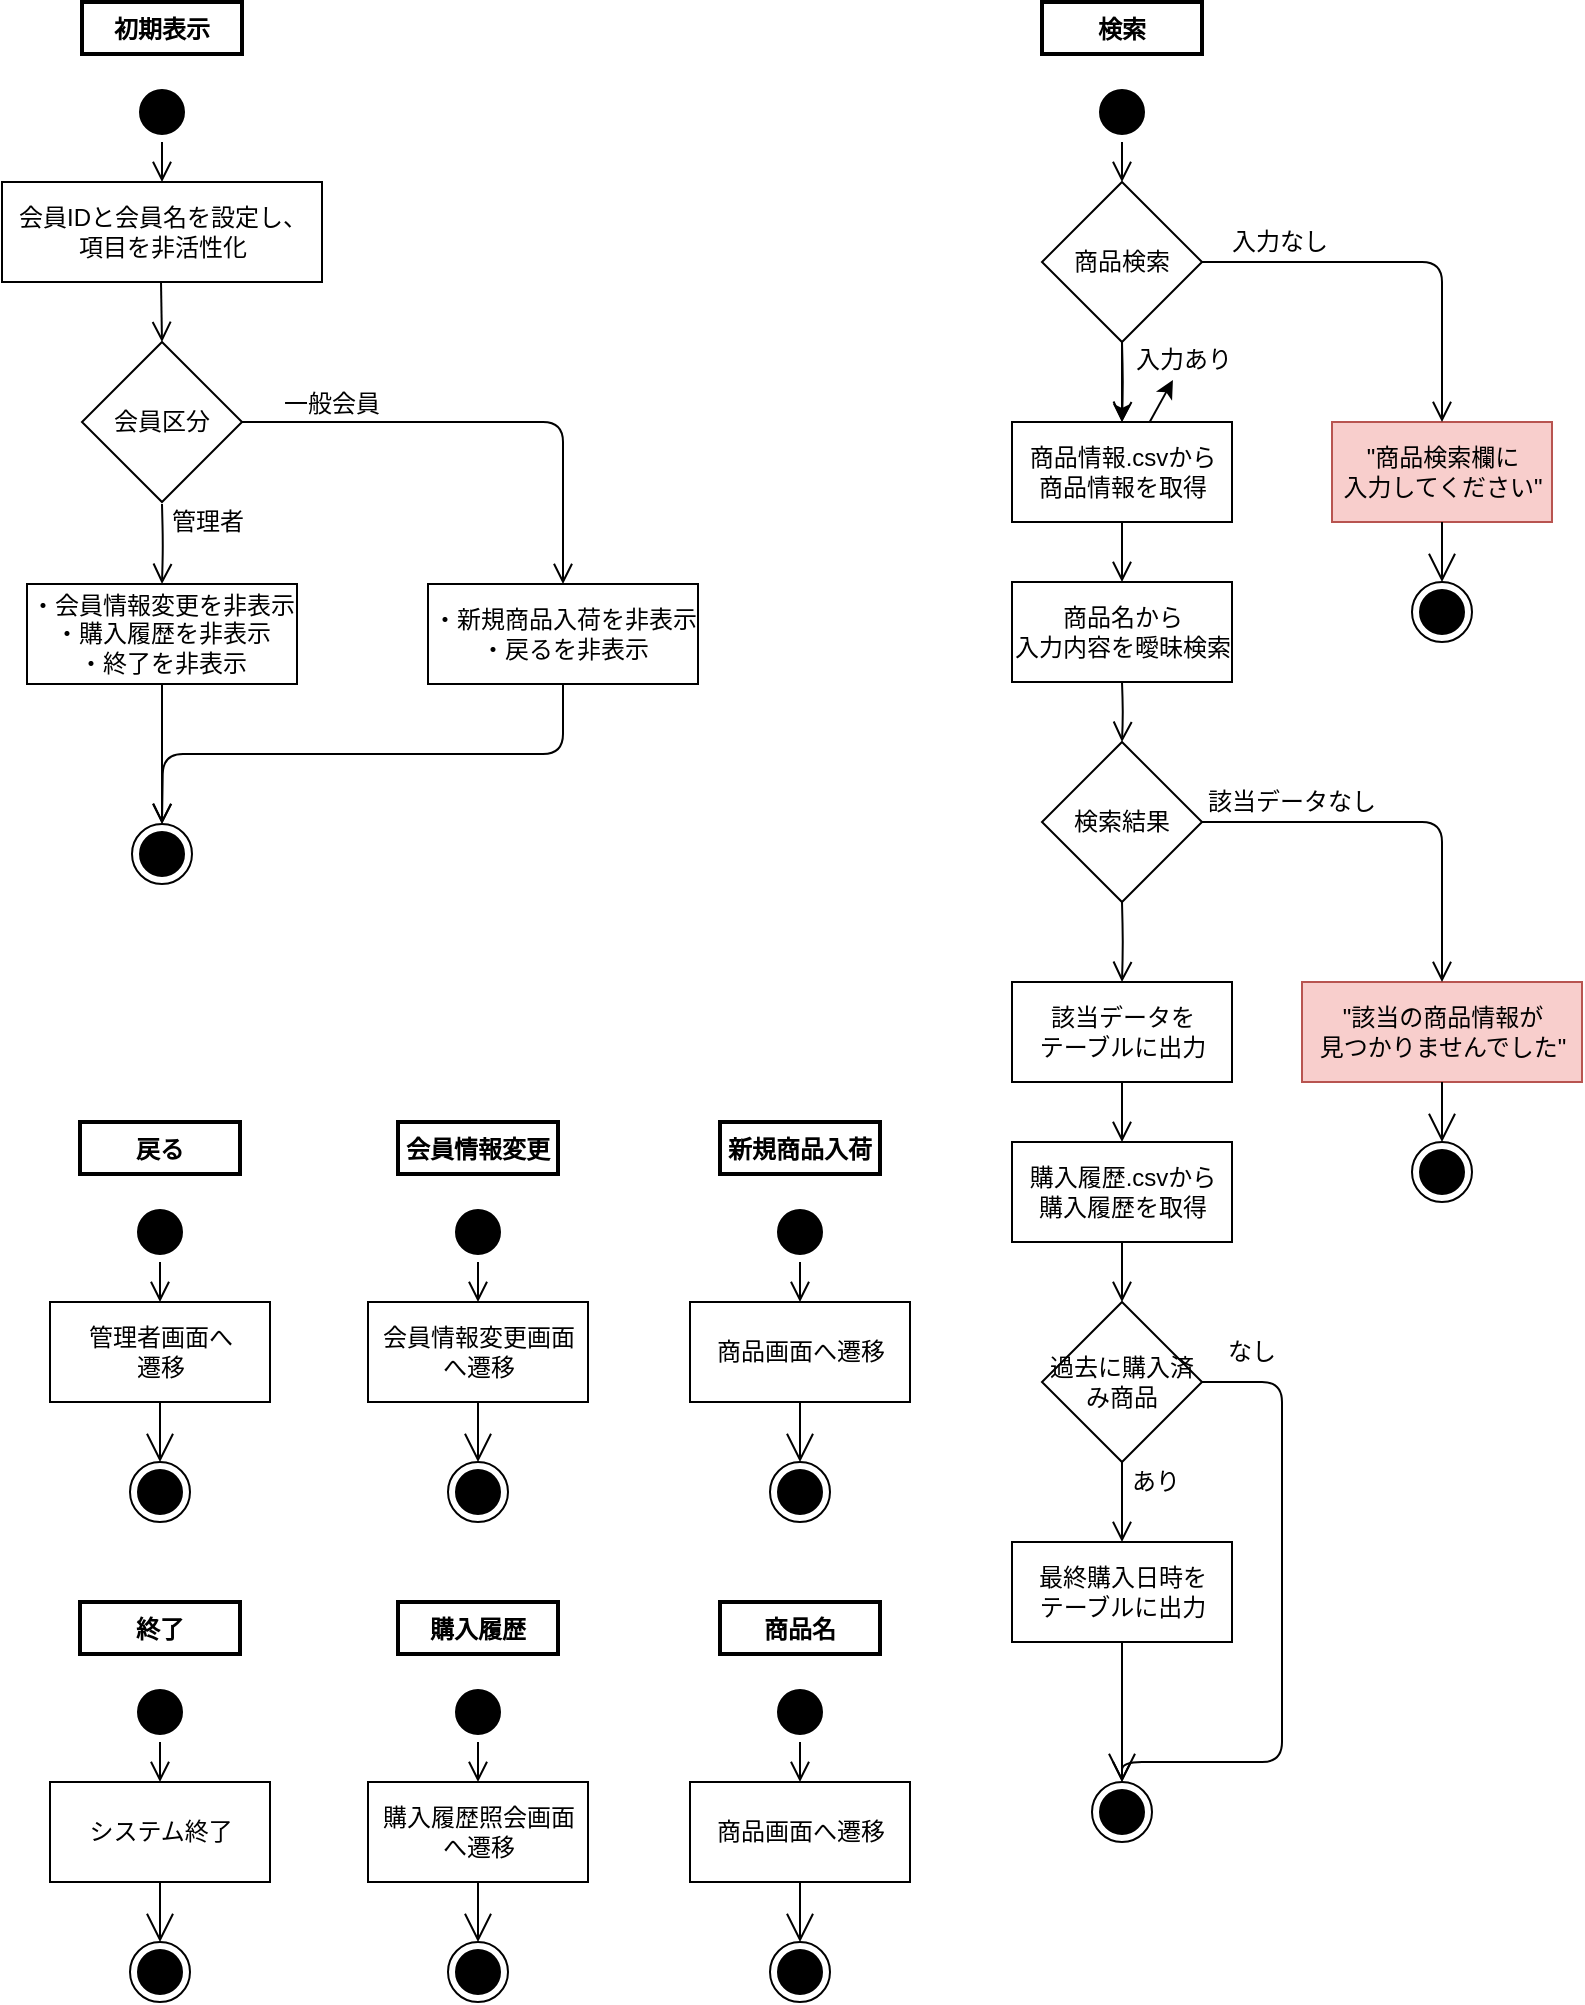 <mxfile>
    <diagram id="0CyZ9hpLL_LhONk1vg9H" name="ページ1">
        <mxGraphModel dx="1608" dy="1171" grid="1" gridSize="10" guides="1" tooltips="1" connect="1" arrows="1" fold="1" page="1" pageScale="1" pageWidth="827" pageHeight="1169" background="#ffffff" math="0" shadow="0">
            <root>
                <mxCell id="0"/>
                <mxCell id="1" parent="0"/>
                <mxCell id="124" value="" style="ellipse;html=1;shape=startState;fillColor=#000000;strokeColor=#000000;" parent="1" vertex="1">
                    <mxGeometry x="104" y="630" width="30" height="30" as="geometry"/>
                </mxCell>
                <mxCell id="125" value="" style="edgeStyle=orthogonalEdgeStyle;html=1;verticalAlign=bottom;endArrow=open;endSize=8;strokeColor=#000000;" parent="1" source="124" target="126" edge="1">
                    <mxGeometry relative="1" as="geometry">
                        <mxPoint x="120" y="720" as="targetPoint"/>
                    </mxGeometry>
                </mxCell>
                <mxCell id="126" value="管理者画面へ&lt;br&gt;遷移" style="html=1;fillColor=#FFFFFF;fontColor=#000000;strokeColor=#000000;" parent="1" vertex="1">
                    <mxGeometry x="64" y="680" width="110" height="50" as="geometry"/>
                </mxCell>
                <mxCell id="127" value="戻る" style="text;align=center;fontStyle=1;verticalAlign=middle;spacingLeft=3;spacingRight=3;strokeColor=#000000;rotatable=0;points=[[0,0.5],[1,0.5]];portConstraint=eastwest;fontColor=#000000;fillColor=#FFFFFF;strokeWidth=2;" parent="1" vertex="1">
                    <mxGeometry x="79" y="590" width="80" height="26" as="geometry"/>
                </mxCell>
                <mxCell id="128" value="" style="ellipse;html=1;shape=endState;fillColor=#000000;strokeColor=#000000;fontColor=#000000;" parent="1" vertex="1">
                    <mxGeometry x="104" y="760" width="30" height="30" as="geometry"/>
                </mxCell>
                <mxCell id="129" value="" style="endArrow=open;endFill=1;endSize=12;html=1;strokeColor=#000000;fontColor=#000000;exitX=0.5;exitY=1;exitDx=0;exitDy=0;entryX=0.5;entryY=0;entryDx=0;entryDy=0;" parent="1" source="126" target="128" edge="1">
                    <mxGeometry width="160" relative="1" as="geometry">
                        <mxPoint x="290" y="1100" as="sourcePoint"/>
                        <mxPoint x="450" y="1100" as="targetPoint"/>
                    </mxGeometry>
                </mxCell>
                <mxCell id="141" value="初期表示" style="text;align=center;fontStyle=1;verticalAlign=middle;spacingLeft=3;spacingRight=3;strokeColor=#000000;rotatable=0;points=[[0,0.5],[1,0.5]];portConstraint=eastwest;fontColor=#000000;fillColor=#FFFFFF;strokeWidth=2;" parent="1" vertex="1">
                    <mxGeometry x="80" y="30" width="80" height="26" as="geometry"/>
                </mxCell>
                <mxCell id="142" value="" style="ellipse;html=1;shape=startState;fillColor=#000000;strokeColor=#000000;" parent="1" vertex="1">
                    <mxGeometry x="105" y="70" width="30" height="30" as="geometry"/>
                </mxCell>
                <mxCell id="146" value="会員IDと会員名を設定し、&lt;br&gt;項目を非活性化" style="html=1;fillColor=#FFFFFF;fontColor=#000000;strokeColor=#000000;" parent="1" vertex="1">
                    <mxGeometry x="40" y="120" width="160" height="50" as="geometry"/>
                </mxCell>
                <mxCell id="147" value="" style="edgeStyle=orthogonalEdgeStyle;html=1;verticalAlign=bottom;endArrow=open;endSize=8;strokeColor=#000000;entryX=0.5;entryY=0;entryDx=0;entryDy=0;" parent="1" source="142" target="146" edge="1">
                    <mxGeometry relative="1" as="geometry">
                        <mxPoint x="330" y="249" as="targetPoint"/>
                        <mxPoint x="120" y="169" as="sourcePoint"/>
                    </mxGeometry>
                </mxCell>
                <mxCell id="148" value="" style="edgeStyle=orthogonalEdgeStyle;html=1;verticalAlign=bottom;endArrow=open;endSize=8;strokeColor=#000000;entryX=0.5;entryY=0;entryDx=0;entryDy=0;" parent="1" target="149" edge="1">
                    <mxGeometry relative="1" as="geometry">
                        <mxPoint x="119.5" y="210" as="targetPoint"/>
                        <mxPoint x="119.5" y="170" as="sourcePoint"/>
                    </mxGeometry>
                </mxCell>
                <mxCell id="149" value="会員区分" style="rhombus;whiteSpace=wrap;html=1;fillColor=#FFFFFF;strokeColor=#000000;fontColor=#000000;" parent="1" vertex="1">
                    <mxGeometry x="80" y="200" width="80" height="80" as="geometry"/>
                </mxCell>
                <mxCell id="152" value="" style="edgeStyle=orthogonalEdgeStyle;html=1;verticalAlign=bottom;endArrow=open;endSize=8;strokeColor=#000000;entryX=0.5;entryY=0;entryDx=0;entryDy=0;" parent="1" target="153" edge="1">
                    <mxGeometry relative="1" as="geometry">
                        <mxPoint x="330" y="210" as="targetPoint"/>
                        <mxPoint x="120" y="281" as="sourcePoint"/>
                    </mxGeometry>
                </mxCell>
                <mxCell id="153" value="・会員情報変更を非表示&lt;br&gt;・購入履歴を非表示&lt;br&gt;・終了を非表示" style="html=1;fillColor=#FFFFFF;fontColor=#000000;strokeColor=#000000;" parent="1" vertex="1">
                    <mxGeometry x="52.5" y="321" width="135" height="50" as="geometry"/>
                </mxCell>
                <mxCell id="154" value="管理者" style="text;html=1;strokeColor=none;fillColor=none;align=center;verticalAlign=middle;whiteSpace=wrap;rounded=0;fontColor=#000000;" parent="1" vertex="1">
                    <mxGeometry x="120" y="280" width="46" height="20" as="geometry"/>
                </mxCell>
                <mxCell id="155" value="・新規商品入荷を非表示&lt;br&gt;・戻るを非表示" style="html=1;fillColor=#FFFFFF;fontColor=#000000;strokeColor=#000000;" parent="1" vertex="1">
                    <mxGeometry x="253" y="321" width="135" height="50" as="geometry"/>
                </mxCell>
                <mxCell id="156" value="一般会員" style="text;html=1;strokeColor=none;fillColor=none;align=center;verticalAlign=middle;whiteSpace=wrap;rounded=0;fontColor=#000000;" parent="1" vertex="1">
                    <mxGeometry x="170" y="221" width="70" height="20" as="geometry"/>
                </mxCell>
                <mxCell id="158" value="" style="edgeStyle=orthogonalEdgeStyle;html=1;verticalAlign=bottom;endArrow=open;endSize=8;strokeColor=#000000;entryX=0.5;entryY=0;entryDx=0;entryDy=0;" parent="1" source="149" target="155" edge="1">
                    <mxGeometry relative="1" as="geometry">
                        <mxPoint x="502.5" y="211" as="targetPoint"/>
                        <mxPoint x="502.5" y="181" as="sourcePoint"/>
                    </mxGeometry>
                </mxCell>
                <mxCell id="159" value="" style="ellipse;html=1;shape=endState;fillColor=#000000;strokeColor=#000000;fontColor=#000000;" parent="1" vertex="1">
                    <mxGeometry x="105" y="441" width="30" height="30" as="geometry"/>
                </mxCell>
                <mxCell id="160" value="" style="edgeStyle=orthogonalEdgeStyle;html=1;verticalAlign=bottom;endArrow=open;endSize=8;strokeColor=#000000;entryX=0.5;entryY=0;entryDx=0;entryDy=0;" parent="1" source="153" target="159" edge="1">
                    <mxGeometry relative="1" as="geometry">
                        <mxPoint x="330.5" y="331" as="targetPoint"/>
                        <mxPoint x="170" y="250" as="sourcePoint"/>
                    </mxGeometry>
                </mxCell>
                <mxCell id="161" value="" style="edgeStyle=orthogonalEdgeStyle;html=1;verticalAlign=bottom;endArrow=open;endSize=8;strokeColor=#000000;exitX=0.5;exitY=1;exitDx=0;exitDy=0;" parent="1" source="155" edge="1">
                    <mxGeometry relative="1" as="geometry">
                        <mxPoint x="120" y="441" as="targetPoint"/>
                        <mxPoint x="180" y="260" as="sourcePoint"/>
                    </mxGeometry>
                </mxCell>
                <mxCell id="167" value="" style="ellipse;html=1;shape=startState;fillColor=#000000;strokeColor=#000000;" vertex="1" parent="1">
                    <mxGeometry x="104" y="870" width="30" height="30" as="geometry"/>
                </mxCell>
                <mxCell id="168" value="" style="edgeStyle=orthogonalEdgeStyle;html=1;verticalAlign=bottom;endArrow=open;endSize=8;strokeColor=#000000;" edge="1" source="167" target="169" parent="1">
                    <mxGeometry relative="1" as="geometry">
                        <mxPoint x="120" y="960" as="targetPoint"/>
                    </mxGeometry>
                </mxCell>
                <mxCell id="169" value="システム終了" style="html=1;fillColor=#FFFFFF;fontColor=#000000;strokeColor=#000000;" vertex="1" parent="1">
                    <mxGeometry x="64" y="920" width="110" height="50" as="geometry"/>
                </mxCell>
                <mxCell id="170" value="終了" style="text;align=center;fontStyle=1;verticalAlign=middle;spacingLeft=3;spacingRight=3;strokeColor=#000000;rotatable=0;points=[[0,0.5],[1,0.5]];portConstraint=eastwest;fontColor=#000000;fillColor=#FFFFFF;strokeWidth=2;" vertex="1" parent="1">
                    <mxGeometry x="79" y="830" width="80" height="26" as="geometry"/>
                </mxCell>
                <mxCell id="171" value="" style="ellipse;html=1;shape=endState;fillColor=#000000;strokeColor=#000000;fontColor=#000000;" vertex="1" parent="1">
                    <mxGeometry x="104" y="1000" width="30" height="30" as="geometry"/>
                </mxCell>
                <mxCell id="172" value="" style="endArrow=open;endFill=1;endSize=12;html=1;strokeColor=#000000;fontColor=#000000;exitX=0.5;exitY=1;exitDx=0;exitDy=0;entryX=0.5;entryY=0;entryDx=0;entryDy=0;" edge="1" source="169" target="171" parent="1">
                    <mxGeometry width="160" relative="1" as="geometry">
                        <mxPoint x="290" y="1340" as="sourcePoint"/>
                        <mxPoint x="450" y="1340" as="targetPoint"/>
                    </mxGeometry>
                </mxCell>
                <mxCell id="173" value="" style="ellipse;html=1;shape=startState;fillColor=#000000;strokeColor=#000000;" vertex="1" parent="1">
                    <mxGeometry x="263" y="630" width="30" height="30" as="geometry"/>
                </mxCell>
                <mxCell id="174" value="" style="edgeStyle=orthogonalEdgeStyle;html=1;verticalAlign=bottom;endArrow=open;endSize=8;strokeColor=#000000;" edge="1" parent="1" source="173" target="175">
                    <mxGeometry relative="1" as="geometry">
                        <mxPoint x="279" y="720" as="targetPoint"/>
                    </mxGeometry>
                </mxCell>
                <mxCell id="175" value="会員情報変更画面&lt;br&gt;へ遷移" style="html=1;fillColor=#FFFFFF;fontColor=#000000;strokeColor=#000000;" vertex="1" parent="1">
                    <mxGeometry x="223" y="680" width="110" height="50" as="geometry"/>
                </mxCell>
                <mxCell id="176" value="会員情報変更" style="text;align=center;fontStyle=1;verticalAlign=middle;spacingLeft=3;spacingRight=3;strokeColor=#000000;rotatable=0;points=[[0,0.5],[1,0.5]];portConstraint=eastwest;fontColor=#000000;fillColor=#FFFFFF;strokeWidth=2;" vertex="1" parent="1">
                    <mxGeometry x="238" y="590" width="80" height="26" as="geometry"/>
                </mxCell>
                <mxCell id="177" value="" style="ellipse;html=1;shape=endState;fillColor=#000000;strokeColor=#000000;fontColor=#000000;" vertex="1" parent="1">
                    <mxGeometry x="263" y="760" width="30" height="30" as="geometry"/>
                </mxCell>
                <mxCell id="178" value="" style="endArrow=open;endFill=1;endSize=12;html=1;strokeColor=#000000;fontColor=#000000;exitX=0.5;exitY=1;exitDx=0;exitDy=0;entryX=0.5;entryY=0;entryDx=0;entryDy=0;" edge="1" parent="1" source="175" target="177">
                    <mxGeometry width="160" relative="1" as="geometry">
                        <mxPoint x="449" y="1100" as="sourcePoint"/>
                        <mxPoint x="609" y="1100" as="targetPoint"/>
                    </mxGeometry>
                </mxCell>
                <mxCell id="179" value="" style="ellipse;html=1;shape=startState;fillColor=#000000;strokeColor=#000000;" vertex="1" parent="1">
                    <mxGeometry x="263" y="870" width="30" height="30" as="geometry"/>
                </mxCell>
                <mxCell id="180" value="" style="edgeStyle=orthogonalEdgeStyle;html=1;verticalAlign=bottom;endArrow=open;endSize=8;strokeColor=#000000;" edge="1" parent="1" source="179" target="181">
                    <mxGeometry relative="1" as="geometry">
                        <mxPoint x="279" y="960" as="targetPoint"/>
                    </mxGeometry>
                </mxCell>
                <mxCell id="181" value="購入履歴照会画面&lt;br&gt;へ遷移" style="html=1;fillColor=#FFFFFF;fontColor=#000000;strokeColor=#000000;" vertex="1" parent="1">
                    <mxGeometry x="223" y="920" width="110" height="50" as="geometry"/>
                </mxCell>
                <mxCell id="182" value="購入履歴" style="text;align=center;fontStyle=1;verticalAlign=middle;spacingLeft=3;spacingRight=3;strokeColor=#000000;rotatable=0;points=[[0,0.5],[1,0.5]];portConstraint=eastwest;fontColor=#000000;fillColor=#FFFFFF;strokeWidth=2;" vertex="1" parent="1">
                    <mxGeometry x="238" y="830" width="80" height="26" as="geometry"/>
                </mxCell>
                <mxCell id="183" value="" style="ellipse;html=1;shape=endState;fillColor=#000000;strokeColor=#000000;fontColor=#000000;" vertex="1" parent="1">
                    <mxGeometry x="263" y="1000" width="30" height="30" as="geometry"/>
                </mxCell>
                <mxCell id="184" value="" style="endArrow=open;endFill=1;endSize=12;html=1;strokeColor=#000000;fontColor=#000000;exitX=0.5;exitY=1;exitDx=0;exitDy=0;entryX=0.5;entryY=0;entryDx=0;entryDy=0;" edge="1" parent="1" source="181" target="183">
                    <mxGeometry width="160" relative="1" as="geometry">
                        <mxPoint x="449" y="1340" as="sourcePoint"/>
                        <mxPoint x="609" y="1340" as="targetPoint"/>
                    </mxGeometry>
                </mxCell>
                <mxCell id="185" value="" style="ellipse;html=1;shape=startState;fillColor=#000000;strokeColor=#000000;" vertex="1" parent="1">
                    <mxGeometry x="424" y="630" width="30" height="30" as="geometry"/>
                </mxCell>
                <mxCell id="186" value="" style="edgeStyle=orthogonalEdgeStyle;html=1;verticalAlign=bottom;endArrow=open;endSize=8;strokeColor=#000000;" edge="1" parent="1" source="185" target="187">
                    <mxGeometry relative="1" as="geometry">
                        <mxPoint x="440" y="720" as="targetPoint"/>
                    </mxGeometry>
                </mxCell>
                <mxCell id="187" value="商品画面へ遷移" style="html=1;fillColor=#FFFFFF;fontColor=#000000;strokeColor=#000000;" vertex="1" parent="1">
                    <mxGeometry x="384" y="680" width="110" height="50" as="geometry"/>
                </mxCell>
                <mxCell id="188" value="新規商品入荷" style="text;align=center;fontStyle=1;verticalAlign=middle;spacingLeft=3;spacingRight=3;strokeColor=#000000;rotatable=0;points=[[0,0.5],[1,0.5]];portConstraint=eastwest;fontColor=#000000;fillColor=#FFFFFF;strokeWidth=2;" vertex="1" parent="1">
                    <mxGeometry x="399" y="590" width="80" height="26" as="geometry"/>
                </mxCell>
                <mxCell id="189" value="" style="ellipse;html=1;shape=endState;fillColor=#000000;strokeColor=#000000;fontColor=#000000;" vertex="1" parent="1">
                    <mxGeometry x="424" y="760" width="30" height="30" as="geometry"/>
                </mxCell>
                <mxCell id="190" value="" style="endArrow=open;endFill=1;endSize=12;html=1;strokeColor=#000000;fontColor=#000000;exitX=0.5;exitY=1;exitDx=0;exitDy=0;entryX=0.5;entryY=0;entryDx=0;entryDy=0;" edge="1" parent="1" source="187" target="189">
                    <mxGeometry width="160" relative="1" as="geometry">
                        <mxPoint x="610" y="1100" as="sourcePoint"/>
                        <mxPoint x="770" y="1100" as="targetPoint"/>
                    </mxGeometry>
                </mxCell>
                <mxCell id="191" value="" style="ellipse;html=1;shape=startState;fillColor=#000000;strokeColor=#000000;" vertex="1" parent="1">
                    <mxGeometry x="424" y="870" width="30" height="30" as="geometry"/>
                </mxCell>
                <mxCell id="192" value="" style="edgeStyle=orthogonalEdgeStyle;html=1;verticalAlign=bottom;endArrow=open;endSize=8;strokeColor=#000000;" edge="1" parent="1" source="191" target="193">
                    <mxGeometry relative="1" as="geometry">
                        <mxPoint x="440" y="960" as="targetPoint"/>
                    </mxGeometry>
                </mxCell>
                <mxCell id="193" value="商品画面へ遷移" style="html=1;fillColor=#FFFFFF;fontColor=#000000;strokeColor=#000000;" vertex="1" parent="1">
                    <mxGeometry x="384" y="920" width="110" height="50" as="geometry"/>
                </mxCell>
                <mxCell id="194" value="商品名" style="text;align=center;fontStyle=1;verticalAlign=middle;spacingLeft=3;spacingRight=3;strokeColor=#000000;rotatable=0;points=[[0,0.5],[1,0.5]];portConstraint=eastwest;fontColor=#000000;fillColor=#FFFFFF;strokeWidth=2;" vertex="1" parent="1">
                    <mxGeometry x="399" y="830" width="80" height="26" as="geometry"/>
                </mxCell>
                <mxCell id="195" value="" style="ellipse;html=1;shape=endState;fillColor=#000000;strokeColor=#000000;fontColor=#000000;" vertex="1" parent="1">
                    <mxGeometry x="424" y="1000" width="30" height="30" as="geometry"/>
                </mxCell>
                <mxCell id="196" value="" style="endArrow=open;endFill=1;endSize=12;html=1;strokeColor=#000000;fontColor=#000000;exitX=0.5;exitY=1;exitDx=0;exitDy=0;entryX=0.5;entryY=0;entryDx=0;entryDy=0;" edge="1" parent="1" source="193" target="195">
                    <mxGeometry width="160" relative="1" as="geometry">
                        <mxPoint x="610" y="1340" as="sourcePoint"/>
                        <mxPoint x="770" y="1340" as="targetPoint"/>
                    </mxGeometry>
                </mxCell>
                <mxCell id="197" value="検索" style="text;align=center;fontStyle=1;verticalAlign=middle;spacingLeft=3;spacingRight=3;strokeColor=#000000;rotatable=0;points=[[0,0.5],[1,0.5]];portConstraint=eastwest;fontColor=#000000;fillColor=#FFFFFF;strokeWidth=2;" vertex="1" parent="1">
                    <mxGeometry x="560" y="30" width="80" height="26" as="geometry"/>
                </mxCell>
                <mxCell id="198" value="" style="ellipse;html=1;shape=startState;fillColor=#000000;strokeColor=#000000;" vertex="1" parent="1">
                    <mxGeometry x="585" y="70" width="30" height="30" as="geometry"/>
                </mxCell>
                <mxCell id="199" value="" style="edgeStyle=orthogonalEdgeStyle;html=1;verticalAlign=bottom;endArrow=open;endSize=8;strokeColor=#000000;entryX=0.5;entryY=0;entryDx=0;entryDy=0;exitX=0.5;exitY=1;exitDx=0;exitDy=0;" edge="1" parent="1" source="198">
                    <mxGeometry relative="1" as="geometry">
                        <mxPoint x="600" y="120" as="targetPoint"/>
                        <mxPoint x="449" y="110" as="sourcePoint"/>
                    </mxGeometry>
                </mxCell>
                <mxCell id="200" value="" style="edgeStyle=none;html=1;" edge="1" parent="1" source="201" target="208">
                    <mxGeometry relative="1" as="geometry"/>
                </mxCell>
                <mxCell id="201" value="商品情報.csvから&lt;br&gt;商品情報を取得" style="html=1;fillColor=#FFFFFF;fontColor=#000000;strokeColor=#000000;" vertex="1" parent="1">
                    <mxGeometry x="545" y="240" width="110" height="50" as="geometry"/>
                </mxCell>
                <mxCell id="202" value="" style="edgeStyle=none;html=1;" edge="1" parent="1" source="203" target="201">
                    <mxGeometry relative="1" as="geometry"/>
                </mxCell>
                <mxCell id="203" value="商品検索" style="rhombus;whiteSpace=wrap;html=1;fillColor=#FFFFFF;strokeColor=#000000;fontColor=#000000;" vertex="1" parent="1">
                    <mxGeometry x="560" y="120" width="80" height="80" as="geometry"/>
                </mxCell>
                <mxCell id="204" value="" style="edgeStyle=orthogonalEdgeStyle;html=1;verticalAlign=bottom;endArrow=open;endSize=8;strokeColor=#000000;" edge="1" parent="1" target="201">
                    <mxGeometry relative="1" as="geometry">
                        <mxPoint x="610" y="130" as="targetPoint"/>
                        <mxPoint x="600" y="200" as="sourcePoint"/>
                    </mxGeometry>
                </mxCell>
                <mxCell id="205" value="&quot;商品検索欄に&lt;br&gt;入力してください&quot;" style="html=1;fillColor=#f8cecc;strokeColor=#b85450;fontColor=#000000;" vertex="1" parent="1">
                    <mxGeometry x="705" y="240" width="110" height="50" as="geometry"/>
                </mxCell>
                <mxCell id="206" value="" style="edgeStyle=orthogonalEdgeStyle;html=1;verticalAlign=bottom;endArrow=open;endSize=8;strokeColor=#000000;entryX=0.5;entryY=0;entryDx=0;entryDy=0;exitX=1;exitY=0.5;exitDx=0;exitDy=0;" edge="1" parent="1" source="203" target="205">
                    <mxGeometry relative="1" as="geometry">
                        <mxPoint x="610" y="250" as="targetPoint"/>
                        <mxPoint x="610" y="210" as="sourcePoint"/>
                    </mxGeometry>
                </mxCell>
                <mxCell id="207" value="入力なし" style="text;html=1;strokeColor=none;fillColor=none;align=center;verticalAlign=middle;whiteSpace=wrap;rounded=0;fontColor=#000000;" vertex="1" parent="1">
                    <mxGeometry x="648" y="140" width="62" height="20" as="geometry"/>
                </mxCell>
                <mxCell id="208" value="入力あり" style="text;html=1;strokeColor=none;fillColor=none;align=center;verticalAlign=middle;whiteSpace=wrap;rounded=0;fontColor=#000000;" vertex="1" parent="1">
                    <mxGeometry x="600" y="199" width="62" height="20" as="geometry"/>
                </mxCell>
                <mxCell id="209" value="" style="ellipse;html=1;shape=endState;fillColor=#000000;strokeColor=#000000;fontColor=#000000;" vertex="1" parent="1">
                    <mxGeometry x="745" y="320" width="30" height="30" as="geometry"/>
                </mxCell>
                <mxCell id="210" value="" style="endArrow=open;endFill=1;endSize=12;html=1;strokeColor=#000000;fontColor=#000000;exitX=0.5;exitY=1;exitDx=0;exitDy=0;entryX=0.5;entryY=0;entryDx=0;entryDy=0;" edge="1" parent="1" target="209">
                    <mxGeometry width="160" relative="1" as="geometry">
                        <mxPoint x="760" y="290" as="sourcePoint"/>
                        <mxPoint x="1091" y="660" as="targetPoint"/>
                    </mxGeometry>
                </mxCell>
                <mxCell id="211" value="商品名から&lt;br&gt;入力内容を曖昧検索" style="html=1;fillColor=#FFFFFF;fontColor=#000000;strokeColor=#000000;" vertex="1" parent="1">
                    <mxGeometry x="545" y="320" width="110" height="50" as="geometry"/>
                </mxCell>
                <mxCell id="212" value="" style="edgeStyle=orthogonalEdgeStyle;html=1;verticalAlign=bottom;endArrow=open;endSize=8;strokeColor=#000000;entryX=0.5;entryY=0;entryDx=0;entryDy=0;exitX=0.5;exitY=1;exitDx=0;exitDy=0;" edge="1" parent="1" source="201" target="211">
                    <mxGeometry relative="1" as="geometry">
                        <mxPoint x="610" y="250" as="targetPoint"/>
                        <mxPoint x="600" y="300" as="sourcePoint"/>
                    </mxGeometry>
                </mxCell>
                <mxCell id="213" value="検索結果" style="rhombus;whiteSpace=wrap;html=1;fillColor=#FFFFFF;strokeColor=#000000;fontColor=#000000;" vertex="1" parent="1">
                    <mxGeometry x="560" y="400" width="80" height="80" as="geometry"/>
                </mxCell>
                <mxCell id="214" value="" style="edgeStyle=orthogonalEdgeStyle;html=1;verticalAlign=bottom;endArrow=open;endSize=8;strokeColor=#000000;entryX=0.5;entryY=0;entryDx=0;entryDy=0;" edge="1" parent="1" target="213">
                    <mxGeometry relative="1" as="geometry">
                        <mxPoint x="610" y="330" as="targetPoint"/>
                        <mxPoint x="600" y="370" as="sourcePoint"/>
                    </mxGeometry>
                </mxCell>
                <mxCell id="215" value="&quot;該当の商品情報が&lt;br&gt;見つかりませんでした&quot;" style="html=1;fillColor=#f8cecc;strokeColor=#b85450;fontColor=#000000;" vertex="1" parent="1">
                    <mxGeometry x="690" y="520" width="140" height="50" as="geometry"/>
                </mxCell>
                <mxCell id="216" value="" style="ellipse;html=1;shape=endState;fillColor=#000000;strokeColor=#000000;fontColor=#000000;" vertex="1" parent="1">
                    <mxGeometry x="745" y="600" width="30" height="30" as="geometry"/>
                </mxCell>
                <mxCell id="217" value="" style="endArrow=open;endFill=1;endSize=12;html=1;strokeColor=#000000;fontColor=#000000;exitX=0.5;exitY=1;exitDx=0;exitDy=0;entryX=0.5;entryY=0;entryDx=0;entryDy=0;" edge="1" parent="1" target="216">
                    <mxGeometry width="160" relative="1" as="geometry">
                        <mxPoint x="760" y="570" as="sourcePoint"/>
                        <mxPoint x="1091" y="940" as="targetPoint"/>
                    </mxGeometry>
                </mxCell>
                <mxCell id="218" value="" style="edgeStyle=orthogonalEdgeStyle;html=1;verticalAlign=bottom;endArrow=open;endSize=8;strokeColor=#000000;entryX=0.5;entryY=0;entryDx=0;entryDy=0;exitX=1;exitY=0.5;exitDx=0;exitDy=0;" edge="1" parent="1" source="213" target="215">
                    <mxGeometry relative="1" as="geometry">
                        <mxPoint x="770" y="250" as="targetPoint"/>
                        <mxPoint x="650" y="170" as="sourcePoint"/>
                    </mxGeometry>
                </mxCell>
                <mxCell id="219" value="該当データなし" style="text;html=1;strokeColor=none;fillColor=none;align=center;verticalAlign=middle;whiteSpace=wrap;rounded=0;fontColor=#000000;" vertex="1" parent="1">
                    <mxGeometry x="640" y="420" width="90" height="20" as="geometry"/>
                </mxCell>
                <mxCell id="220" value="該当データを&lt;br&gt;テーブルに出力" style="html=1;fillColor=#FFFFFF;fontColor=#000000;strokeColor=#000000;" vertex="1" parent="1">
                    <mxGeometry x="545" y="520" width="110" height="50" as="geometry"/>
                </mxCell>
                <mxCell id="221" value="" style="edgeStyle=orthogonalEdgeStyle;html=1;verticalAlign=bottom;endArrow=open;endSize=8;strokeColor=#000000;entryX=0.5;entryY=0;entryDx=0;entryDy=0;" edge="1" parent="1" target="220">
                    <mxGeometry relative="1" as="geometry">
                        <mxPoint x="610" y="410" as="targetPoint"/>
                        <mxPoint x="600" y="480" as="sourcePoint"/>
                    </mxGeometry>
                </mxCell>
                <mxCell id="222" value="" style="ellipse;html=1;shape=endState;fillColor=#000000;strokeColor=#000000;fontColor=#000000;" vertex="1" parent="1">
                    <mxGeometry x="585" y="920" width="30" height="30" as="geometry"/>
                </mxCell>
                <mxCell id="223" value="" style="endArrow=open;endFill=1;endSize=12;html=1;strokeColor=#000000;fontColor=#000000;entryX=0.5;entryY=0;entryDx=0;entryDy=0;" edge="1" parent="1" target="222">
                    <mxGeometry width="160" relative="1" as="geometry">
                        <mxPoint x="600" y="850" as="sourcePoint"/>
                        <mxPoint x="931" y="1060" as="targetPoint"/>
                    </mxGeometry>
                </mxCell>
                <mxCell id="224" value="購入履歴.csvから&lt;br&gt;購入履歴を取得" style="html=1;fillColor=#FFFFFF;fontColor=#000000;strokeColor=#000000;" vertex="1" parent="1">
                    <mxGeometry x="545" y="600" width="110" height="50" as="geometry"/>
                </mxCell>
                <mxCell id="226" value="" style="edgeStyle=orthogonalEdgeStyle;html=1;verticalAlign=bottom;endArrow=open;endSize=8;strokeColor=#000000;entryX=0.5;entryY=0;entryDx=0;entryDy=0;" edge="1" parent="1" source="220" target="224">
                    <mxGeometry relative="1" as="geometry">
                        <mxPoint x="610" y="530" as="targetPoint"/>
                        <mxPoint x="610" y="550" as="sourcePoint"/>
                    </mxGeometry>
                </mxCell>
                <mxCell id="227" value="" style="edgeStyle=orthogonalEdgeStyle;html=1;verticalAlign=bottom;endArrow=open;endSize=8;strokeColor=#000000;entryX=0.5;entryY=0;entryDx=0;entryDy=0;" edge="1" parent="1" source="224">
                    <mxGeometry relative="1" as="geometry">
                        <mxPoint x="600" y="680" as="targetPoint"/>
                        <mxPoint x="610" y="580" as="sourcePoint"/>
                    </mxGeometry>
                </mxCell>
                <mxCell id="229" value="過去に購入済み商品" style="rhombus;whiteSpace=wrap;html=1;fillColor=#FFFFFF;strokeColor=#000000;fontColor=#000000;" vertex="1" parent="1">
                    <mxGeometry x="560" y="680" width="80" height="80" as="geometry"/>
                </mxCell>
                <mxCell id="230" value="最終購入日時を&lt;br&gt;テーブルに出力" style="html=1;fillColor=#FFFFFF;fontColor=#000000;strokeColor=#000000;" vertex="1" parent="1">
                    <mxGeometry x="545" y="800" width="110" height="50" as="geometry"/>
                </mxCell>
                <mxCell id="232" value="" style="edgeStyle=orthogonalEdgeStyle;html=1;verticalAlign=bottom;endArrow=open;endSize=8;strokeColor=#000000;" edge="1" parent="1" source="229" target="230">
                    <mxGeometry relative="1" as="geometry">
                        <mxPoint x="610" y="690" as="targetPoint"/>
                        <mxPoint x="600" y="750" as="sourcePoint"/>
                    </mxGeometry>
                </mxCell>
                <mxCell id="233" value="" style="edgeStyle=orthogonalEdgeStyle;html=1;verticalAlign=bottom;endArrow=open;endSize=8;strokeColor=#000000;" edge="1" parent="1" source="229" target="222">
                    <mxGeometry relative="1" as="geometry">
                        <mxPoint x="600" y="910" as="targetPoint"/>
                        <mxPoint x="670" y="720" as="sourcePoint"/>
                        <Array as="points">
                            <mxPoint x="680" y="720"/>
                            <mxPoint x="680" y="910"/>
                            <mxPoint x="600" y="910"/>
                        </Array>
                    </mxGeometry>
                </mxCell>
                <mxCell id="234" value="なし" style="text;html=1;strokeColor=none;fillColor=none;align=center;verticalAlign=middle;whiteSpace=wrap;rounded=0;fontColor=#000000;" vertex="1" parent="1">
                    <mxGeometry x="620" y="695" width="90" height="20" as="geometry"/>
                </mxCell>
                <mxCell id="236" value="あり" style="text;html=1;strokeColor=none;fillColor=none;align=center;verticalAlign=middle;whiteSpace=wrap;rounded=0;fontColor=#000000;" vertex="1" parent="1">
                    <mxGeometry x="572" y="760" width="90" height="20" as="geometry"/>
                </mxCell>
            </root>
        </mxGraphModel>
    </diagram>
</mxfile>